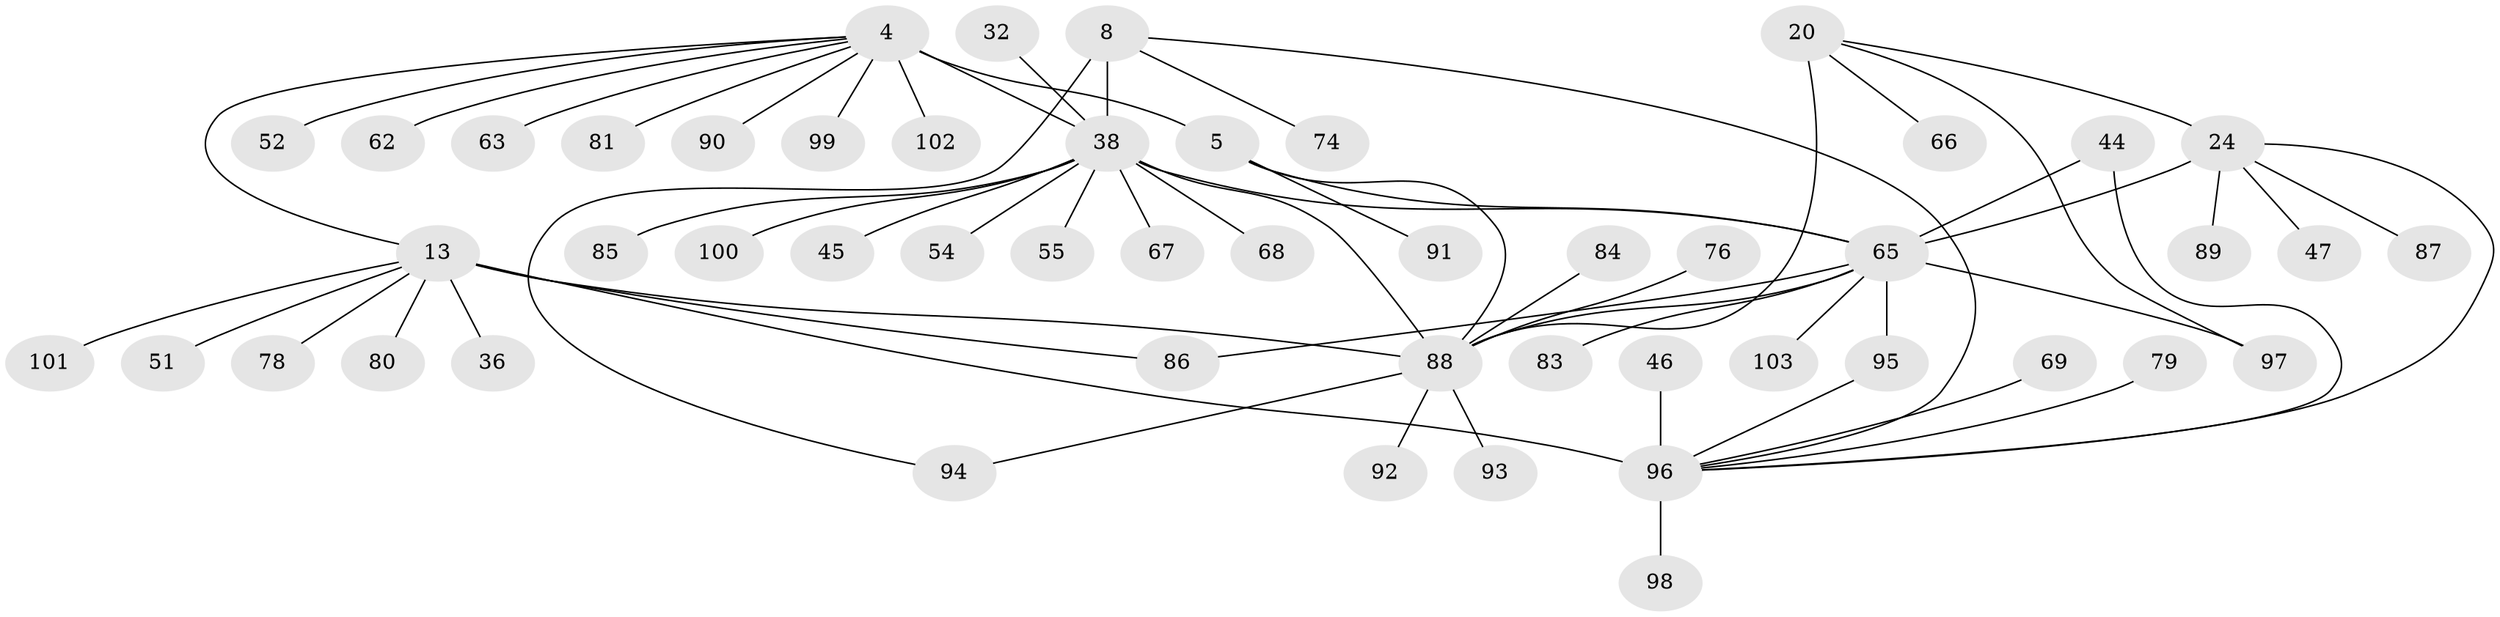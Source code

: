 // original degree distribution, {7: 0.08737864077669903, 8: 0.038834951456310676, 6: 0.038834951456310676, 5: 0.009708737864077669, 9: 0.038834951456310676, 4: 0.019417475728155338, 11: 0.009708737864077669, 12: 0.009708737864077669, 1: 0.5631067961165048, 2: 0.1553398058252427, 3: 0.02912621359223301}
// Generated by graph-tools (version 1.1) at 2025/54/03/09/25 04:54:19]
// undirected, 51 vertices, 62 edges
graph export_dot {
graph [start="1"]
  node [color=gray90,style=filled];
  4 [super="+1+2"];
  5 [super="+3"];
  8 [super="+7"];
  13 [super="+12"];
  20 [super="+19"];
  24 [super="+22"];
  32;
  36;
  38 [super="+10+27"];
  44;
  45;
  46;
  47;
  51;
  52;
  54;
  55;
  62 [super="+49"];
  63;
  65 [super="+53+23+25+34+39+41+42+58"];
  66 [super="+56"];
  67;
  68;
  69;
  74;
  76;
  78;
  79;
  80;
  81;
  83 [super="+48"];
  84;
  85;
  86;
  87 [super="+77"];
  88 [super="+64+28+29+37+59+71"];
  89;
  90 [super="+73"];
  91;
  92;
  93 [super="+75"];
  94;
  95 [super="+61"];
  96 [super="+15+30"];
  97 [super="+82"];
  98;
  99;
  100;
  101;
  102;
  103 [super="+43"];
  4 -- 5 [weight=6];
  4 -- 63;
  4 -- 99;
  4 -- 38 [weight=2];
  4 -- 52;
  4 -- 13;
  4 -- 90;
  4 -- 81;
  4 -- 102;
  4 -- 62;
  5 -- 91;
  5 -- 65;
  5 -- 88;
  8 -- 74;
  8 -- 94;
  8 -- 38 [weight=6];
  8 -- 96;
  13 -- 78;
  13 -- 36;
  13 -- 101;
  13 -- 80;
  13 -- 51;
  13 -- 86;
  13 -- 88;
  13 -- 96 [weight=6];
  20 -- 97;
  20 -- 24;
  20 -- 66;
  20 -- 88 [weight=6];
  24 -- 89;
  24 -- 47;
  24 -- 87;
  24 -- 65 [weight=6];
  24 -- 96;
  32 -- 38;
  38 -- 65;
  38 -- 67;
  38 -- 100;
  38 -- 68;
  38 -- 45;
  38 -- 85;
  38 -- 54;
  38 -- 55;
  38 -- 88;
  44 -- 65;
  44 -- 96;
  46 -- 96;
  65 -- 97;
  65 -- 103;
  65 -- 95;
  65 -- 83;
  65 -- 86;
  65 -- 88;
  69 -- 96;
  76 -- 88;
  79 -- 96;
  84 -- 88;
  88 -- 92;
  88 -- 93;
  88 -- 94;
  95 -- 96;
  96 -- 98;
}
